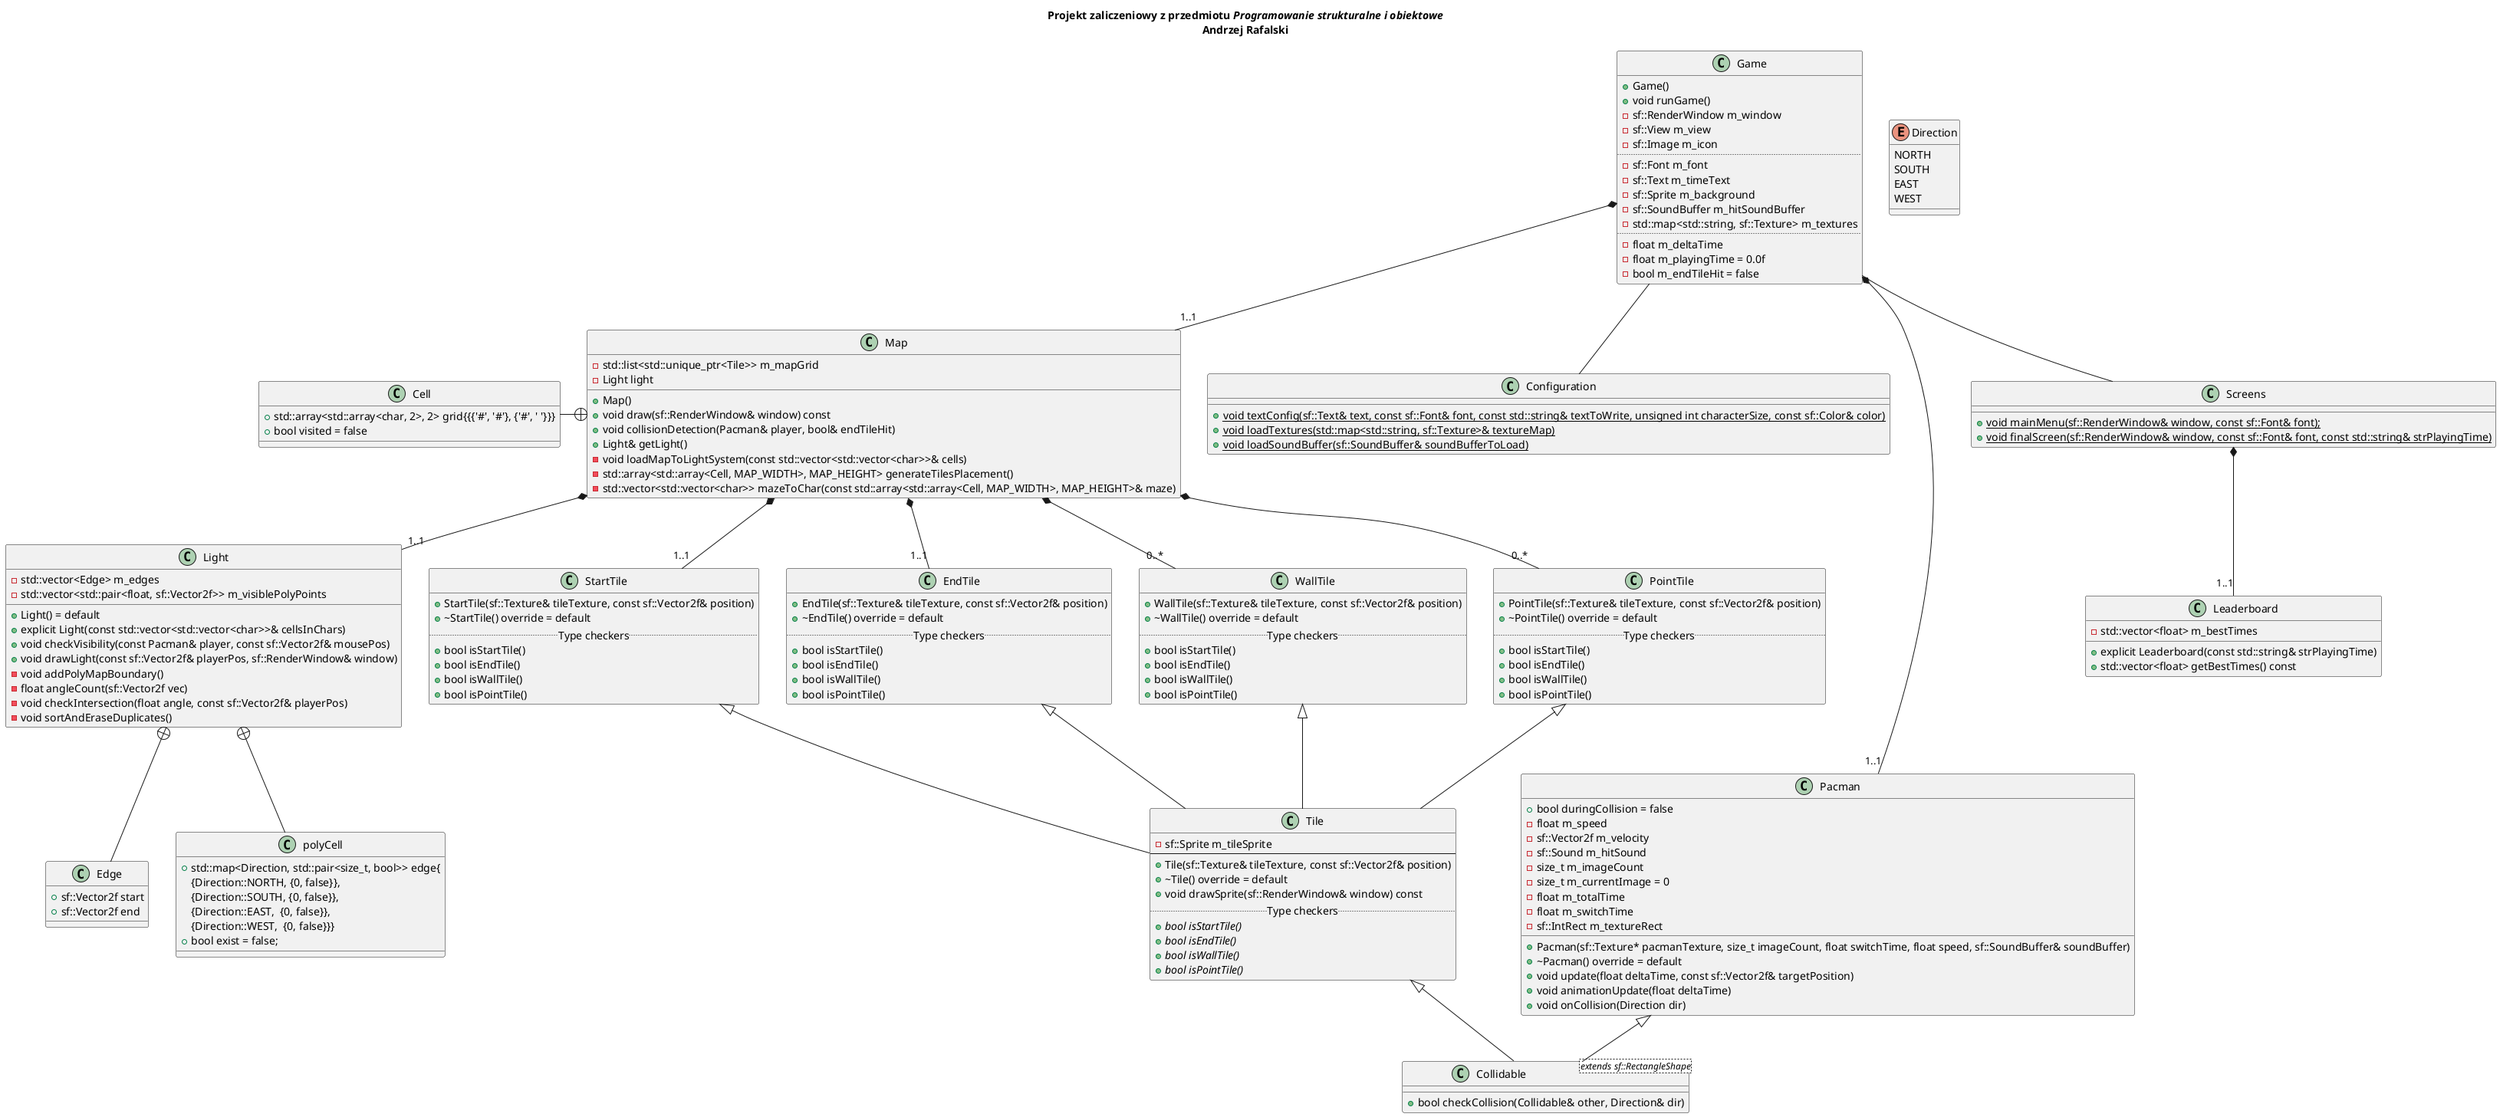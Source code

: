 @startuml Projekt PSiO

title
Projekt zaliczeniowy z przedmiotu <i>Programowanie strukturalne i obiektowe</i>
Andrzej Rafalski
end title

class Game {
    +Game()
    +void runGame()
    -sf::RenderWindow m_window
    -sf::View m_view
    -sf::Image m_icon
    ..
    -sf::Font m_font
    -sf::Text m_timeText
    -sf::Sprite m_background
    -sf::SoundBuffer m_hitSoundBuffer
    -std::map<std::string, sf::Texture> m_textures
    ..
    -float m_deltaTime
    -float m_playingTime = 0.0f
    -bool m_endTileHit = false
}

class Map {
    +Map()
    +void draw(sf::RenderWindow& window) const
    +void collisionDetection(Pacman& player, bool& endTileHit)
    +Light& getLight()
    -std::list<std::unique_ptr<Tile>> m_mapGrid
    -Light light
    -void loadMapToLightSystem(const std::vector<std::vector<char>>& cells)
    -std::array<std::array<Cell, MAP_WIDTH>, MAP_HEIGHT> generateTilesPlacement()
    -std::vector<std::vector<char>> mazeToChar(const std::array<std::array<Cell, MAP_WIDTH>, MAP_HEIGHT>& maze)
}

class Light {
    +Light() = default
    +explicit Light(const std::vector<std::vector<char>>& cellsInChars)
    +void checkVisibility(const Pacman& player, const sf::Vector2f& mousePos)
    +void drawLight(const sf::Vector2f& playerPos, sf::RenderWindow& window)
    -std::vector<Edge> m_edges
    -std::vector<std::pair<float, sf::Vector2f>> m_visiblePolyPoints
    -void addPolyMapBoundary()
    -float angleCount(sf::Vector2f vec)
    -void checkIntersection(float angle, const sf::Vector2f& playerPos)
    -void sortAndEraseDuplicates()
}

class Edge {
    +sf::Vector2f start
    +sf::Vector2f end
}

class polyCell {
    +std::map<Direction, std::pair<size_t, bool>> edge{
        {Direction::NORTH, {0, false}},
        {Direction::SOUTH, {0, false}},
        {Direction::EAST,  {0, false}},
        {Direction::WEST,  {0, false}}}
    +bool exist = false;
}

class Cell {
    +std::array<std::array<char, 2>, 2> grid{{{'#', '#'}, {'#', ' '}}}
    +bool visited = false
}

class Collidable <extends sf::RectangleShape> {
    +bool checkCollision(Collidable& other, Direction& dir)
}

class Configuration {
    +{static} void textConfig(sf::Text& text, const sf::Font& font, const std::string& textToWrite, unsigned int characterSize, const sf::Color& color)
    +{static} void loadTextures(std::map<std::string, sf::Texture>& textureMap)
    +{static} void loadSoundBuffer(sf::SoundBuffer& soundBufferToLoad)
}

class Leaderboard {
    +explicit Leaderboard(const std::string& strPlayingTime)
    +std::vector<float> getBestTimes() const
    -std::vector<float> m_bestTimes
}

class Pacman {
    +Pacman(sf::Texture* pacmanTexture, size_t imageCount, float switchTime, float speed, sf::SoundBuffer& soundBuffer)
    +~Pacman() override = default
    +void update(float deltaTime, const sf::Vector2f& targetPosition)
    +void animationUpdate(float deltaTime)
    +void onCollision(Direction dir)
    +bool duringCollision = false
    -float m_speed
    -sf::Vector2f m_velocity
    -sf::Sound m_hitSound
    -size_t m_imageCount
    -size_t m_currentImage = 0
    -float m_totalTime
    -float m_switchTime
    -sf::IntRect m_textureRect
}

class Screens {
    +{static} void mainMenu(sf::RenderWindow& window, const sf::Font& font);
    +{static} void finalScreen(sf::RenderWindow& window, const sf::Font& font, const std::string& strPlayingTime)
}

class Tile {
    -sf::Sprite m_tileSprite
    --
    +Tile(sf::Texture& tileTexture, const sf::Vector2f& position)
    +~Tile() override = default
    +void drawSprite(sf::RenderWindow& window) const
    ..Type checkers..
    +{abstract} bool isStartTile()
    +{abstract} bool isEndTile()
    +{abstract} bool isWallTile()
    +{abstract} bool isPointTile()
}

class StartTile {
    +StartTile(sf::Texture& tileTexture, const sf::Vector2f& position)
    +~StartTile() override = default
    ..Type checkers..
    +bool isStartTile()
    +bool isEndTile()
    +bool isWallTile()
    +bool isPointTile()
}

class EndTile {
    +EndTile(sf::Texture& tileTexture, const sf::Vector2f& position)
    +~EndTile() override = default
    ..Type checkers..
    +bool isStartTile()
    +bool isEndTile()
    +bool isWallTile()
    +bool isPointTile()
}

class WallTile {
    +WallTile(sf::Texture& tileTexture, const sf::Vector2f& position)
    +~WallTile() override = default
    ..Type checkers..
    +bool isStartTile()
    +bool isEndTile()
    +bool isWallTile()
    +bool isPointTile()
}

class PointTile {
    +PointTile(sf::Texture& tileTexture, const sf::Vector2f& position)
    +~PointTile() override = default
    ..Type checkers..
    +bool isStartTile()
    +bool isEndTile()
    +bool isWallTile()
    +bool isPointTile()
}

enum Direction{
    NORTH
    SOUTH
    EAST
    WEST
}

Game *---down "1..1" Pacman
Game *-- "1..1" Map
Game -- Configuration
Game -- Screens

Map *-- "1..1" Light
Map +---left Cell
Map *-- "1..1" StartTile
Map *-- "1..1" EndTile
Map *-- "0..*" WallTile
Map *-- "0..*" PointTile

Light +-- polyCell
Light +-- Edge

Pacman <|-- Collidable
Tile <|--  Collidable

StartTile <|-- Tile
WallTile <|-- Tile
EndTile <|-- Tile
PointTile <|-- Tile

Screens *-- "1..1"Leaderboard
@enduml
